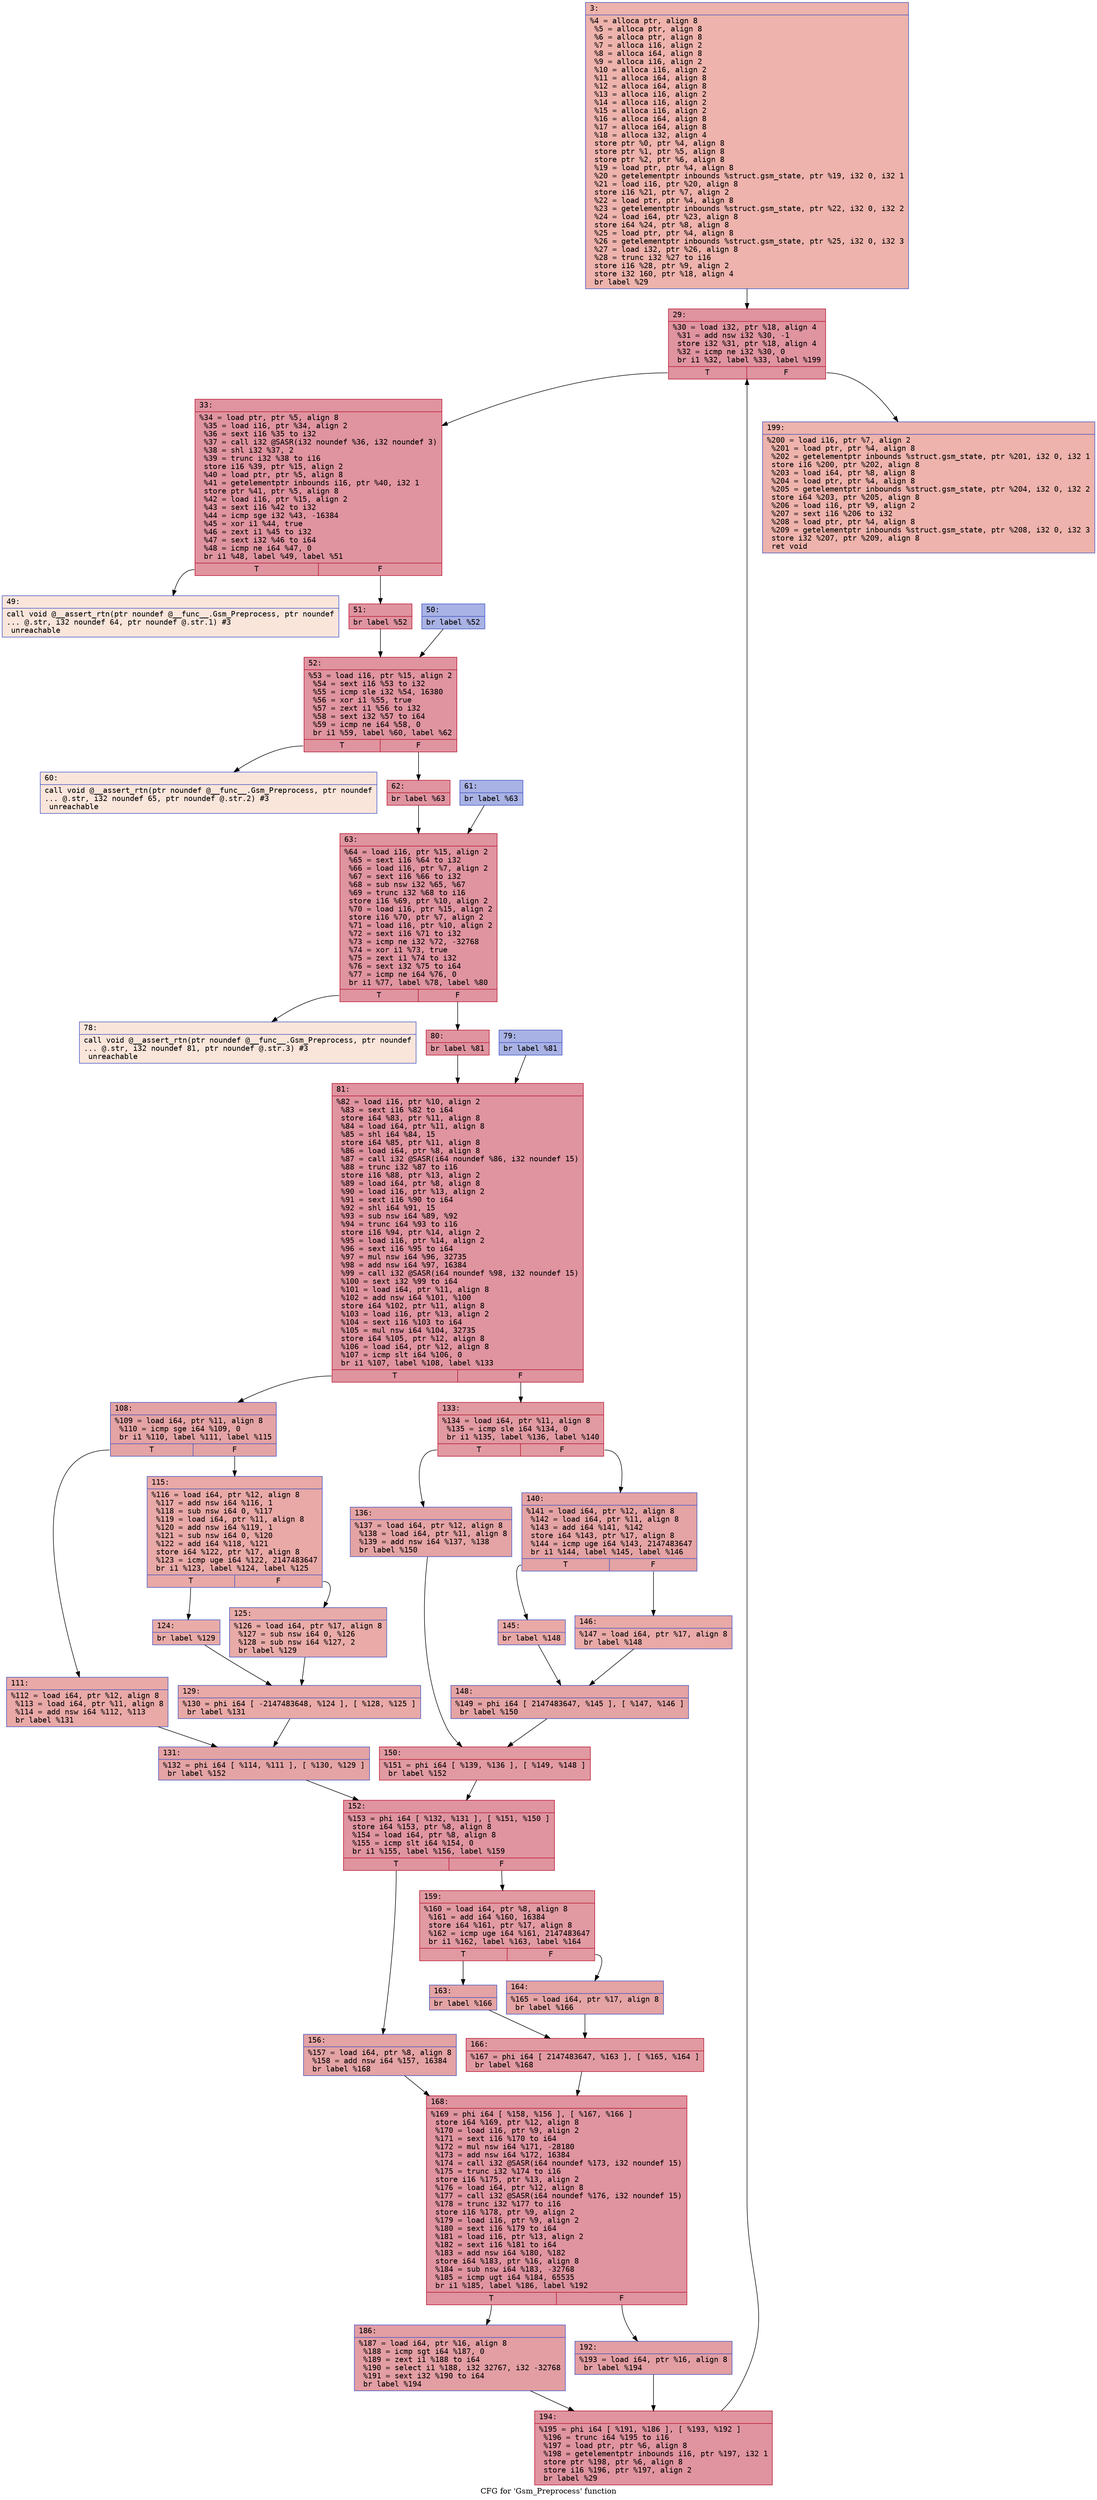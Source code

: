 digraph "CFG for 'Gsm_Preprocess' function" {
	label="CFG for 'Gsm_Preprocess' function";

	Node0x600001820050 [shape=record,color="#3d50c3ff", style=filled, fillcolor="#d6524470" fontname="Courier",label="{3:\l|  %4 = alloca ptr, align 8\l  %5 = alloca ptr, align 8\l  %6 = alloca ptr, align 8\l  %7 = alloca i16, align 2\l  %8 = alloca i64, align 8\l  %9 = alloca i16, align 2\l  %10 = alloca i16, align 2\l  %11 = alloca i64, align 8\l  %12 = alloca i64, align 8\l  %13 = alloca i16, align 2\l  %14 = alloca i16, align 2\l  %15 = alloca i16, align 2\l  %16 = alloca i64, align 8\l  %17 = alloca i64, align 8\l  %18 = alloca i32, align 4\l  store ptr %0, ptr %4, align 8\l  store ptr %1, ptr %5, align 8\l  store ptr %2, ptr %6, align 8\l  %19 = load ptr, ptr %4, align 8\l  %20 = getelementptr inbounds %struct.gsm_state, ptr %19, i32 0, i32 1\l  %21 = load i16, ptr %20, align 8\l  store i16 %21, ptr %7, align 2\l  %22 = load ptr, ptr %4, align 8\l  %23 = getelementptr inbounds %struct.gsm_state, ptr %22, i32 0, i32 2\l  %24 = load i64, ptr %23, align 8\l  store i64 %24, ptr %8, align 8\l  %25 = load ptr, ptr %4, align 8\l  %26 = getelementptr inbounds %struct.gsm_state, ptr %25, i32 0, i32 3\l  %27 = load i32, ptr %26, align 8\l  %28 = trunc i32 %27 to i16\l  store i16 %28, ptr %9, align 2\l  store i32 160, ptr %18, align 4\l  br label %29\l}"];
	Node0x600001820050 -> Node0x6000018200f0[tooltip="3 -> 29\nProbability 100.00%" ];
	Node0x6000018200f0 [shape=record,color="#b70d28ff", style=filled, fillcolor="#b70d2870" fontname="Courier",label="{29:\l|  %30 = load i32, ptr %18, align 4\l  %31 = add nsw i32 %30, -1\l  store i32 %31, ptr %18, align 4\l  %32 = icmp ne i32 %30, 0\l  br i1 %32, label %33, label %199\l|{<s0>T|<s1>F}}"];
	Node0x6000018200f0:s0 -> Node0x600001820140[tooltip="29 -> 33\nProbability 96.88%" ];
	Node0x6000018200f0:s1 -> Node0x600001820cd0[tooltip="29 -> 199\nProbability 3.12%" ];
	Node0x600001820140 [shape=record,color="#b70d28ff", style=filled, fillcolor="#b70d2870" fontname="Courier",label="{33:\l|  %34 = load ptr, ptr %5, align 8\l  %35 = load i16, ptr %34, align 2\l  %36 = sext i16 %35 to i32\l  %37 = call i32 @SASR(i32 noundef %36, i32 noundef 3)\l  %38 = shl i32 %37, 2\l  %39 = trunc i32 %38 to i16\l  store i16 %39, ptr %15, align 2\l  %40 = load ptr, ptr %5, align 8\l  %41 = getelementptr inbounds i16, ptr %40, i32 1\l  store ptr %41, ptr %5, align 8\l  %42 = load i16, ptr %15, align 2\l  %43 = sext i16 %42 to i32\l  %44 = icmp sge i32 %43, -16384\l  %45 = xor i1 %44, true\l  %46 = zext i1 %45 to i32\l  %47 = sext i32 %46 to i64\l  %48 = icmp ne i64 %47, 0\l  br i1 %48, label %49, label %51\l|{<s0>T|<s1>F}}"];
	Node0x600001820140:s0 -> Node0x600001820190[tooltip="33 -> 49\nProbability 0.00%" ];
	Node0x600001820140:s1 -> Node0x600001820230[tooltip="33 -> 51\nProbability 100.00%" ];
	Node0x600001820190 [shape=record,color="#3d50c3ff", style=filled, fillcolor="#f4c5ad70" fontname="Courier",label="{49:\l|  call void @__assert_rtn(ptr noundef @__func__.Gsm_Preprocess, ptr noundef\l... @.str, i32 noundef 64, ptr noundef @.str.1) #3\l  unreachable\l}"];
	Node0x6000018201e0 [shape=record,color="#3d50c3ff", style=filled, fillcolor="#3d50c370" fontname="Courier",label="{50:\l|  br label %52\l}"];
	Node0x6000018201e0 -> Node0x600001820280[tooltip="50 -> 52\nProbability 100.00%" ];
	Node0x600001820230 [shape=record,color="#b70d28ff", style=filled, fillcolor="#b70d2870" fontname="Courier",label="{51:\l|  br label %52\l}"];
	Node0x600001820230 -> Node0x600001820280[tooltip="51 -> 52\nProbability 100.00%" ];
	Node0x600001820280 [shape=record,color="#b70d28ff", style=filled, fillcolor="#b70d2870" fontname="Courier",label="{52:\l|  %53 = load i16, ptr %15, align 2\l  %54 = sext i16 %53 to i32\l  %55 = icmp sle i32 %54, 16380\l  %56 = xor i1 %55, true\l  %57 = zext i1 %56 to i32\l  %58 = sext i32 %57 to i64\l  %59 = icmp ne i64 %58, 0\l  br i1 %59, label %60, label %62\l|{<s0>T|<s1>F}}"];
	Node0x600001820280:s0 -> Node0x6000018202d0[tooltip="52 -> 60\nProbability 0.00%" ];
	Node0x600001820280:s1 -> Node0x600001820370[tooltip="52 -> 62\nProbability 100.00%" ];
	Node0x6000018202d0 [shape=record,color="#3d50c3ff", style=filled, fillcolor="#f4c5ad70" fontname="Courier",label="{60:\l|  call void @__assert_rtn(ptr noundef @__func__.Gsm_Preprocess, ptr noundef\l... @.str, i32 noundef 65, ptr noundef @.str.2) #3\l  unreachable\l}"];
	Node0x600001820320 [shape=record,color="#3d50c3ff", style=filled, fillcolor="#3d50c370" fontname="Courier",label="{61:\l|  br label %63\l}"];
	Node0x600001820320 -> Node0x6000018203c0[tooltip="61 -> 63\nProbability 100.00%" ];
	Node0x600001820370 [shape=record,color="#b70d28ff", style=filled, fillcolor="#b70d2870" fontname="Courier",label="{62:\l|  br label %63\l}"];
	Node0x600001820370 -> Node0x6000018203c0[tooltip="62 -> 63\nProbability 100.00%" ];
	Node0x6000018203c0 [shape=record,color="#b70d28ff", style=filled, fillcolor="#b70d2870" fontname="Courier",label="{63:\l|  %64 = load i16, ptr %15, align 2\l  %65 = sext i16 %64 to i32\l  %66 = load i16, ptr %7, align 2\l  %67 = sext i16 %66 to i32\l  %68 = sub nsw i32 %65, %67\l  %69 = trunc i32 %68 to i16\l  store i16 %69, ptr %10, align 2\l  %70 = load i16, ptr %15, align 2\l  store i16 %70, ptr %7, align 2\l  %71 = load i16, ptr %10, align 2\l  %72 = sext i16 %71 to i32\l  %73 = icmp ne i32 %72, -32768\l  %74 = xor i1 %73, true\l  %75 = zext i1 %74 to i32\l  %76 = sext i32 %75 to i64\l  %77 = icmp ne i64 %76, 0\l  br i1 %77, label %78, label %80\l|{<s0>T|<s1>F}}"];
	Node0x6000018203c0:s0 -> Node0x600001820410[tooltip="63 -> 78\nProbability 0.00%" ];
	Node0x6000018203c0:s1 -> Node0x6000018204b0[tooltip="63 -> 80\nProbability 100.00%" ];
	Node0x600001820410 [shape=record,color="#3d50c3ff", style=filled, fillcolor="#f4c5ad70" fontname="Courier",label="{78:\l|  call void @__assert_rtn(ptr noundef @__func__.Gsm_Preprocess, ptr noundef\l... @.str, i32 noundef 81, ptr noundef @.str.3) #3\l  unreachable\l}"];
	Node0x600001820460 [shape=record,color="#3d50c3ff", style=filled, fillcolor="#3d50c370" fontname="Courier",label="{79:\l|  br label %81\l}"];
	Node0x600001820460 -> Node0x600001820500[tooltip="79 -> 81\nProbability 100.00%" ];
	Node0x6000018204b0 [shape=record,color="#b70d28ff", style=filled, fillcolor="#b70d2870" fontname="Courier",label="{80:\l|  br label %81\l}"];
	Node0x6000018204b0 -> Node0x600001820500[tooltip="80 -> 81\nProbability 100.00%" ];
	Node0x600001820500 [shape=record,color="#b70d28ff", style=filled, fillcolor="#b70d2870" fontname="Courier",label="{81:\l|  %82 = load i16, ptr %10, align 2\l  %83 = sext i16 %82 to i64\l  store i64 %83, ptr %11, align 8\l  %84 = load i64, ptr %11, align 8\l  %85 = shl i64 %84, 15\l  store i64 %85, ptr %11, align 8\l  %86 = load i64, ptr %8, align 8\l  %87 = call i32 @SASR(i64 noundef %86, i32 noundef 15)\l  %88 = trunc i32 %87 to i16\l  store i16 %88, ptr %13, align 2\l  %89 = load i64, ptr %8, align 8\l  %90 = load i16, ptr %13, align 2\l  %91 = sext i16 %90 to i64\l  %92 = shl i64 %91, 15\l  %93 = sub nsw i64 %89, %92\l  %94 = trunc i64 %93 to i16\l  store i16 %94, ptr %14, align 2\l  %95 = load i16, ptr %14, align 2\l  %96 = sext i16 %95 to i64\l  %97 = mul nsw i64 %96, 32735\l  %98 = add nsw i64 %97, 16384\l  %99 = call i32 @SASR(i64 noundef %98, i32 noundef 15)\l  %100 = sext i32 %99 to i64\l  %101 = load i64, ptr %11, align 8\l  %102 = add nsw i64 %101, %100\l  store i64 %102, ptr %11, align 8\l  %103 = load i16, ptr %13, align 2\l  %104 = sext i16 %103 to i64\l  %105 = mul nsw i64 %104, 32735\l  store i64 %105, ptr %12, align 8\l  %106 = load i64, ptr %12, align 8\l  %107 = icmp slt i64 %106, 0\l  br i1 %107, label %108, label %133\l|{<s0>T|<s1>F}}"];
	Node0x600001820500:s0 -> Node0x600001820550[tooltip="81 -> 108\nProbability 37.50%" ];
	Node0x600001820500:s1 -> Node0x600001820780[tooltip="81 -> 133\nProbability 62.50%" ];
	Node0x600001820550 [shape=record,color="#3d50c3ff", style=filled, fillcolor="#c32e3170" fontname="Courier",label="{108:\l|  %109 = load i64, ptr %11, align 8\l  %110 = icmp sge i64 %109, 0\l  br i1 %110, label %111, label %115\l|{<s0>T|<s1>F}}"];
	Node0x600001820550:s0 -> Node0x6000018205a0[tooltip="108 -> 111\nProbability 50.00%" ];
	Node0x600001820550:s1 -> Node0x6000018205f0[tooltip="108 -> 115\nProbability 50.00%" ];
	Node0x6000018205a0 [shape=record,color="#3d50c3ff", style=filled, fillcolor="#ca3b3770" fontname="Courier",label="{111:\l|  %112 = load i64, ptr %12, align 8\l  %113 = load i64, ptr %11, align 8\l  %114 = add nsw i64 %112, %113\l  br label %131\l}"];
	Node0x6000018205a0 -> Node0x600001820730[tooltip="111 -> 131\nProbability 100.00%" ];
	Node0x6000018205f0 [shape=record,color="#3d50c3ff", style=filled, fillcolor="#ca3b3770" fontname="Courier",label="{115:\l|  %116 = load i64, ptr %12, align 8\l  %117 = add nsw i64 %116, 1\l  %118 = sub nsw i64 0, %117\l  %119 = load i64, ptr %11, align 8\l  %120 = add nsw i64 %119, 1\l  %121 = sub nsw i64 0, %120\l  %122 = add i64 %118, %121\l  store i64 %122, ptr %17, align 8\l  %123 = icmp uge i64 %122, 2147483647\l  br i1 %123, label %124, label %125\l|{<s0>T|<s1>F}}"];
	Node0x6000018205f0:s0 -> Node0x600001820640[tooltip="115 -> 124\nProbability 50.00%" ];
	Node0x6000018205f0:s1 -> Node0x600001820690[tooltip="115 -> 125\nProbability 50.00%" ];
	Node0x600001820640 [shape=record,color="#3d50c3ff", style=filled, fillcolor="#cc403a70" fontname="Courier",label="{124:\l|  br label %129\l}"];
	Node0x600001820640 -> Node0x6000018206e0[tooltip="124 -> 129\nProbability 100.00%" ];
	Node0x600001820690 [shape=record,color="#3d50c3ff", style=filled, fillcolor="#cc403a70" fontname="Courier",label="{125:\l|  %126 = load i64, ptr %17, align 8\l  %127 = sub nsw i64 0, %126\l  %128 = sub nsw i64 %127, 2\l  br label %129\l}"];
	Node0x600001820690 -> Node0x6000018206e0[tooltip="125 -> 129\nProbability 100.00%" ];
	Node0x6000018206e0 [shape=record,color="#3d50c3ff", style=filled, fillcolor="#ca3b3770" fontname="Courier",label="{129:\l|  %130 = phi i64 [ -2147483648, %124 ], [ %128, %125 ]\l  br label %131\l}"];
	Node0x6000018206e0 -> Node0x600001820730[tooltip="129 -> 131\nProbability 100.00%" ];
	Node0x600001820730 [shape=record,color="#3d50c3ff", style=filled, fillcolor="#c32e3170" fontname="Courier",label="{131:\l|  %132 = phi i64 [ %114, %111 ], [ %130, %129 ]\l  br label %152\l}"];
	Node0x600001820730 -> Node0x6000018209b0[tooltip="131 -> 152\nProbability 100.00%" ];
	Node0x600001820780 [shape=record,color="#b70d28ff", style=filled, fillcolor="#bb1b2c70" fontname="Courier",label="{133:\l|  %134 = load i64, ptr %11, align 8\l  %135 = icmp sle i64 %134, 0\l  br i1 %135, label %136, label %140\l|{<s0>T|<s1>F}}"];
	Node0x600001820780:s0 -> Node0x6000018207d0[tooltip="133 -> 136\nProbability 50.00%" ];
	Node0x600001820780:s1 -> Node0x600001820820[tooltip="133 -> 140\nProbability 50.00%" ];
	Node0x6000018207d0 [shape=record,color="#3d50c3ff", style=filled, fillcolor="#c32e3170" fontname="Courier",label="{136:\l|  %137 = load i64, ptr %12, align 8\l  %138 = load i64, ptr %11, align 8\l  %139 = add nsw i64 %137, %138\l  br label %150\l}"];
	Node0x6000018207d0 -> Node0x600001820960[tooltip="136 -> 150\nProbability 100.00%" ];
	Node0x600001820820 [shape=record,color="#3d50c3ff", style=filled, fillcolor="#c32e3170" fontname="Courier",label="{140:\l|  %141 = load i64, ptr %12, align 8\l  %142 = load i64, ptr %11, align 8\l  %143 = add i64 %141, %142\l  store i64 %143, ptr %17, align 8\l  %144 = icmp uge i64 %143, 2147483647\l  br i1 %144, label %145, label %146\l|{<s0>T|<s1>F}}"];
	Node0x600001820820:s0 -> Node0x600001820870[tooltip="140 -> 145\nProbability 50.00%" ];
	Node0x600001820820:s1 -> Node0x6000018208c0[tooltip="140 -> 146\nProbability 50.00%" ];
	Node0x600001820870 [shape=record,color="#3d50c3ff", style=filled, fillcolor="#ca3b3770" fontname="Courier",label="{145:\l|  br label %148\l}"];
	Node0x600001820870 -> Node0x600001820910[tooltip="145 -> 148\nProbability 100.00%" ];
	Node0x6000018208c0 [shape=record,color="#3d50c3ff", style=filled, fillcolor="#ca3b3770" fontname="Courier",label="{146:\l|  %147 = load i64, ptr %17, align 8\l  br label %148\l}"];
	Node0x6000018208c0 -> Node0x600001820910[tooltip="146 -> 148\nProbability 100.00%" ];
	Node0x600001820910 [shape=record,color="#3d50c3ff", style=filled, fillcolor="#c32e3170" fontname="Courier",label="{148:\l|  %149 = phi i64 [ 2147483647, %145 ], [ %147, %146 ]\l  br label %150\l}"];
	Node0x600001820910 -> Node0x600001820960[tooltip="148 -> 150\nProbability 100.00%" ];
	Node0x600001820960 [shape=record,color="#b70d28ff", style=filled, fillcolor="#bb1b2c70" fontname="Courier",label="{150:\l|  %151 = phi i64 [ %139, %136 ], [ %149, %148 ]\l  br label %152\l}"];
	Node0x600001820960 -> Node0x6000018209b0[tooltip="150 -> 152\nProbability 100.00%" ];
	Node0x6000018209b0 [shape=record,color="#b70d28ff", style=filled, fillcolor="#b70d2870" fontname="Courier",label="{152:\l|  %153 = phi i64 [ %132, %131 ], [ %151, %150 ]\l  store i64 %153, ptr %8, align 8\l  %154 = load i64, ptr %8, align 8\l  %155 = icmp slt i64 %154, 0\l  br i1 %155, label %156, label %159\l|{<s0>T|<s1>F}}"];
	Node0x6000018209b0:s0 -> Node0x600001820a00[tooltip="152 -> 156\nProbability 37.50%" ];
	Node0x6000018209b0:s1 -> Node0x600001820a50[tooltip="152 -> 159\nProbability 62.50%" ];
	Node0x600001820a00 [shape=record,color="#3d50c3ff", style=filled, fillcolor="#c32e3170" fontname="Courier",label="{156:\l|  %157 = load i64, ptr %8, align 8\l  %158 = add nsw i64 %157, 16384\l  br label %168\l}"];
	Node0x600001820a00 -> Node0x600001820b90[tooltip="156 -> 168\nProbability 100.00%" ];
	Node0x600001820a50 [shape=record,color="#b70d28ff", style=filled, fillcolor="#bb1b2c70" fontname="Courier",label="{159:\l|  %160 = load i64, ptr %8, align 8\l  %161 = add i64 %160, 16384\l  store i64 %161, ptr %17, align 8\l  %162 = icmp uge i64 %161, 2147483647\l  br i1 %162, label %163, label %164\l|{<s0>T|<s1>F}}"];
	Node0x600001820a50:s0 -> Node0x600001820aa0[tooltip="159 -> 163\nProbability 50.00%" ];
	Node0x600001820a50:s1 -> Node0x600001820af0[tooltip="159 -> 164\nProbability 50.00%" ];
	Node0x600001820aa0 [shape=record,color="#3d50c3ff", style=filled, fillcolor="#c32e3170" fontname="Courier",label="{163:\l|  br label %166\l}"];
	Node0x600001820aa0 -> Node0x600001820b40[tooltip="163 -> 166\nProbability 100.00%" ];
	Node0x600001820af0 [shape=record,color="#3d50c3ff", style=filled, fillcolor="#c32e3170" fontname="Courier",label="{164:\l|  %165 = load i64, ptr %17, align 8\l  br label %166\l}"];
	Node0x600001820af0 -> Node0x600001820b40[tooltip="164 -> 166\nProbability 100.00%" ];
	Node0x600001820b40 [shape=record,color="#b70d28ff", style=filled, fillcolor="#bb1b2c70" fontname="Courier",label="{166:\l|  %167 = phi i64 [ 2147483647, %163 ], [ %165, %164 ]\l  br label %168\l}"];
	Node0x600001820b40 -> Node0x600001820b90[tooltip="166 -> 168\nProbability 100.00%" ];
	Node0x600001820b90 [shape=record,color="#b70d28ff", style=filled, fillcolor="#b70d2870" fontname="Courier",label="{168:\l|  %169 = phi i64 [ %158, %156 ], [ %167, %166 ]\l  store i64 %169, ptr %12, align 8\l  %170 = load i16, ptr %9, align 2\l  %171 = sext i16 %170 to i64\l  %172 = mul nsw i64 %171, -28180\l  %173 = add nsw i64 %172, 16384\l  %174 = call i32 @SASR(i64 noundef %173, i32 noundef 15)\l  %175 = trunc i32 %174 to i16\l  store i16 %175, ptr %13, align 2\l  %176 = load i64, ptr %12, align 8\l  %177 = call i32 @SASR(i64 noundef %176, i32 noundef 15)\l  %178 = trunc i32 %177 to i16\l  store i16 %178, ptr %9, align 2\l  %179 = load i16, ptr %9, align 2\l  %180 = sext i16 %179 to i64\l  %181 = load i16, ptr %13, align 2\l  %182 = sext i16 %181 to i64\l  %183 = add nsw i64 %180, %182\l  store i64 %183, ptr %16, align 8\l  %184 = sub nsw i64 %183, -32768\l  %185 = icmp ugt i64 %184, 65535\l  br i1 %185, label %186, label %192\l|{<s0>T|<s1>F}}"];
	Node0x600001820b90:s0 -> Node0x600001820be0[tooltip="168 -> 186\nProbability 50.00%" ];
	Node0x600001820b90:s1 -> Node0x600001820c30[tooltip="168 -> 192\nProbability 50.00%" ];
	Node0x600001820be0 [shape=record,color="#3d50c3ff", style=filled, fillcolor="#be242e70" fontname="Courier",label="{186:\l|  %187 = load i64, ptr %16, align 8\l  %188 = icmp sgt i64 %187, 0\l  %189 = zext i1 %188 to i64\l  %190 = select i1 %188, i32 32767, i32 -32768\l  %191 = sext i32 %190 to i64\l  br label %194\l}"];
	Node0x600001820be0 -> Node0x600001820c80[tooltip="186 -> 194\nProbability 100.00%" ];
	Node0x600001820c30 [shape=record,color="#3d50c3ff", style=filled, fillcolor="#be242e70" fontname="Courier",label="{192:\l|  %193 = load i64, ptr %16, align 8\l  br label %194\l}"];
	Node0x600001820c30 -> Node0x600001820c80[tooltip="192 -> 194\nProbability 100.00%" ];
	Node0x600001820c80 [shape=record,color="#b70d28ff", style=filled, fillcolor="#b70d2870" fontname="Courier",label="{194:\l|  %195 = phi i64 [ %191, %186 ], [ %193, %192 ]\l  %196 = trunc i64 %195 to i16\l  %197 = load ptr, ptr %6, align 8\l  %198 = getelementptr inbounds i16, ptr %197, i32 1\l  store ptr %198, ptr %6, align 8\l  store i16 %196, ptr %197, align 2\l  br label %29\l}"];
	Node0x600001820c80 -> Node0x6000018200f0[tooltip="194 -> 29\nProbability 100.00%" ];
	Node0x600001820cd0 [shape=record,color="#3d50c3ff", style=filled, fillcolor="#d6524470" fontname="Courier",label="{199:\l|  %200 = load i16, ptr %7, align 2\l  %201 = load ptr, ptr %4, align 8\l  %202 = getelementptr inbounds %struct.gsm_state, ptr %201, i32 0, i32 1\l  store i16 %200, ptr %202, align 8\l  %203 = load i64, ptr %8, align 8\l  %204 = load ptr, ptr %4, align 8\l  %205 = getelementptr inbounds %struct.gsm_state, ptr %204, i32 0, i32 2\l  store i64 %203, ptr %205, align 8\l  %206 = load i16, ptr %9, align 2\l  %207 = sext i16 %206 to i32\l  %208 = load ptr, ptr %4, align 8\l  %209 = getelementptr inbounds %struct.gsm_state, ptr %208, i32 0, i32 3\l  store i32 %207, ptr %209, align 8\l  ret void\l}"];
}

